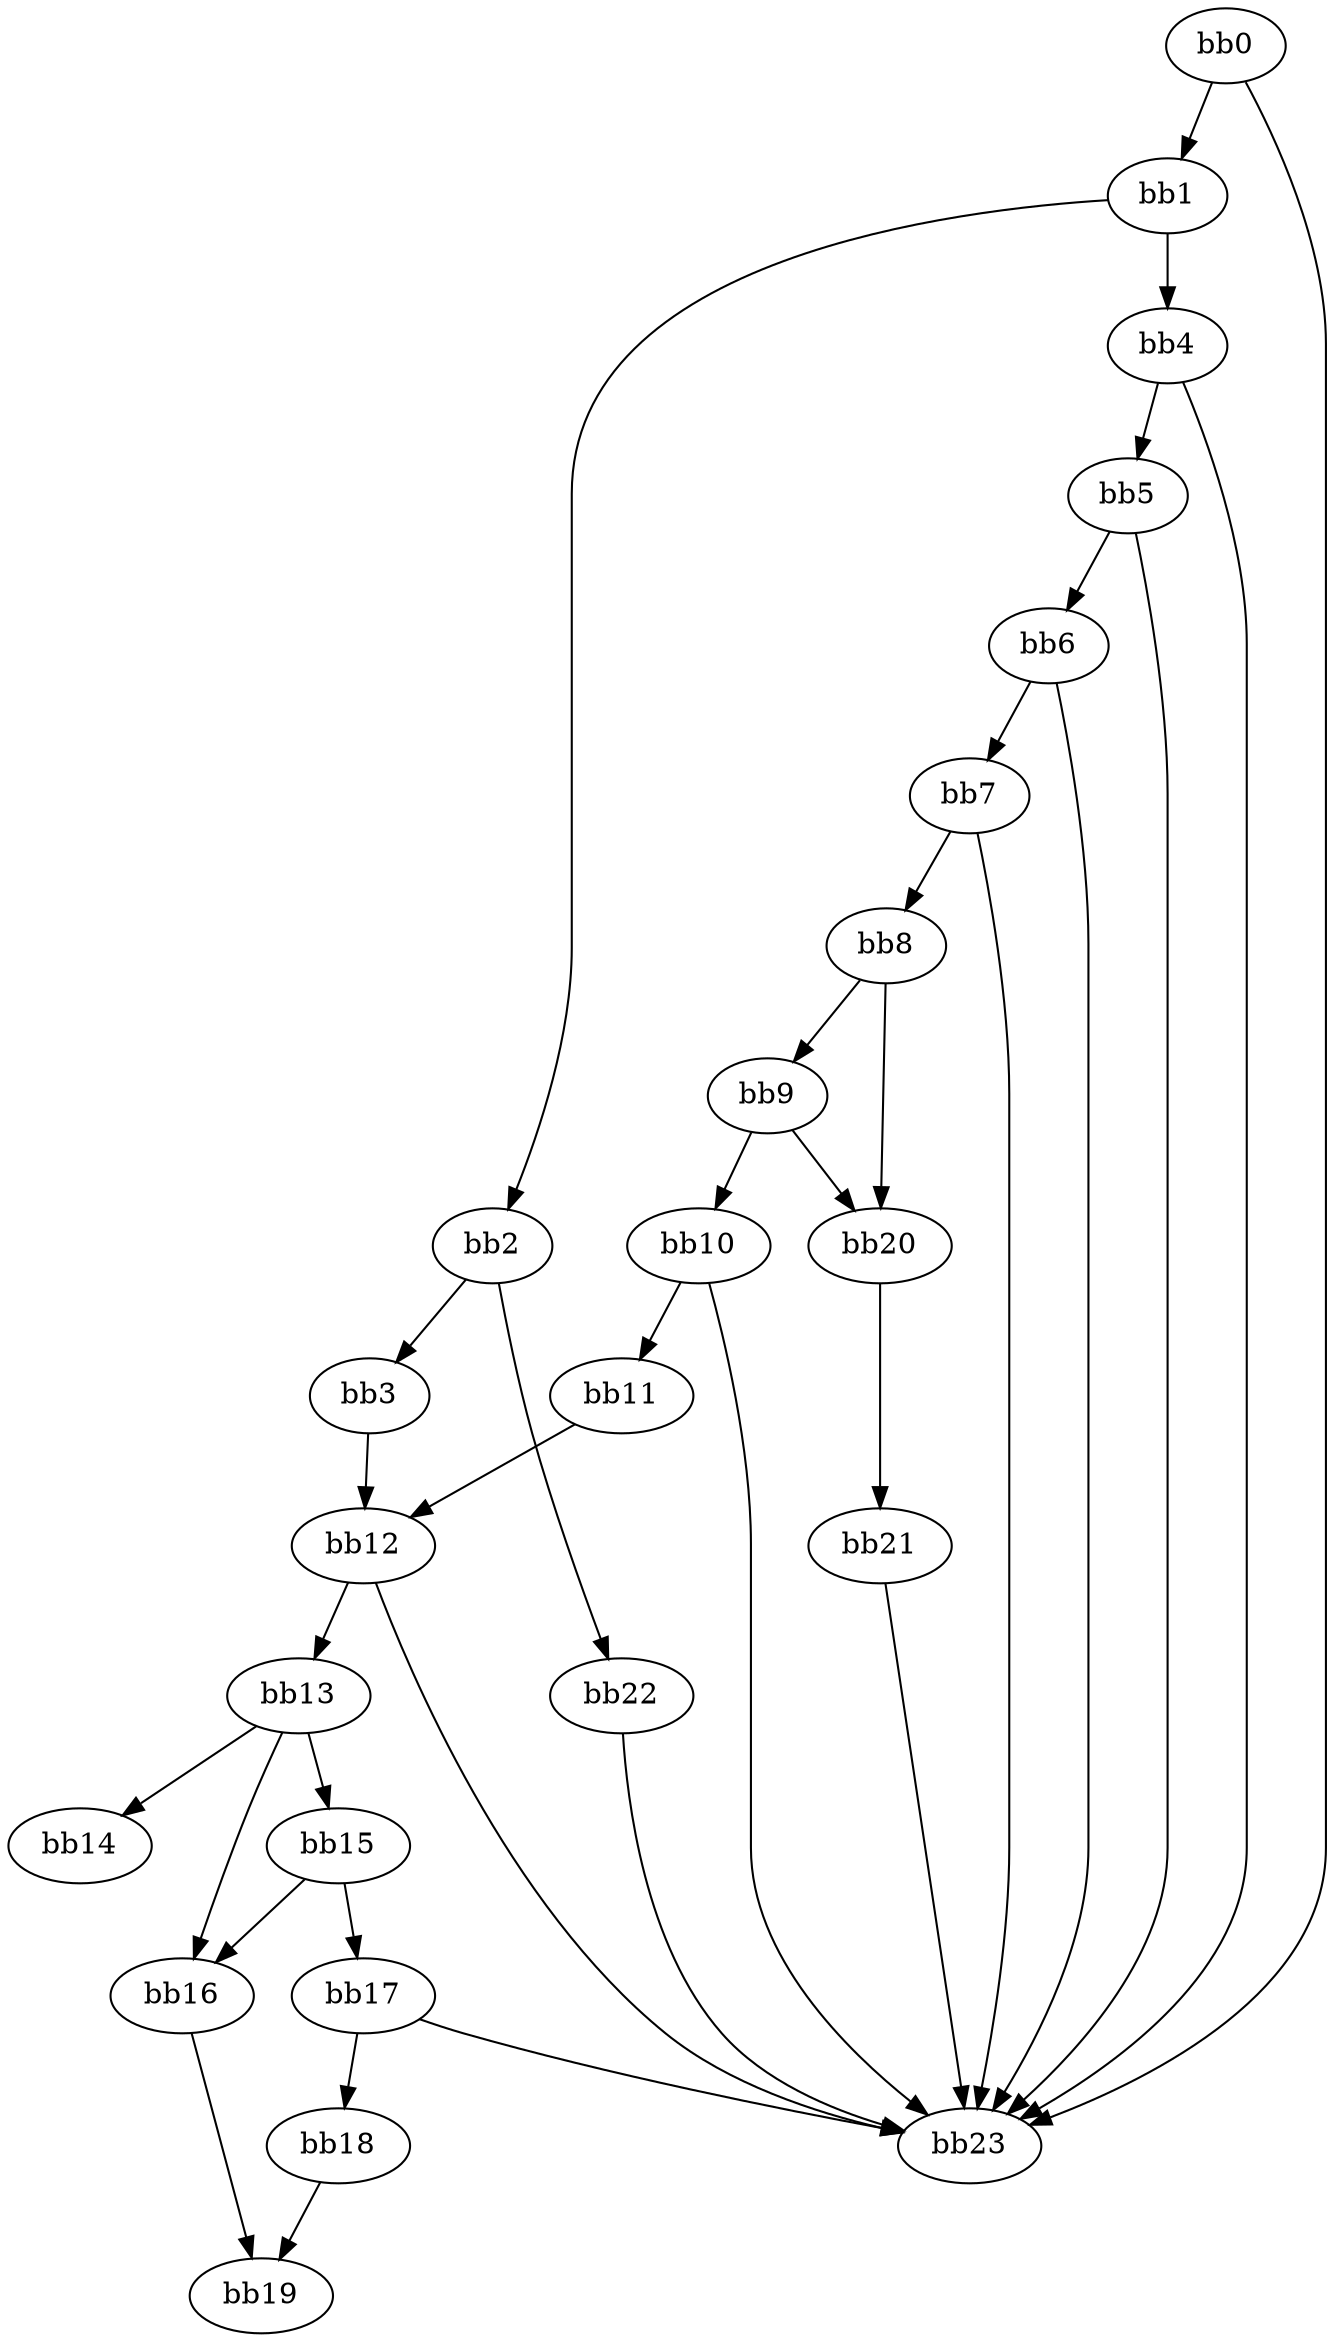 digraph {
    0 [ label = "bb0\l" ]
    1 [ label = "bb1\l" ]
    2 [ label = "bb2\l" ]
    3 [ label = "bb3\l" ]
    4 [ label = "bb4\l" ]
    5 [ label = "bb5\l" ]
    6 [ label = "bb6\l" ]
    7 [ label = "bb7\l" ]
    8 [ label = "bb8\l" ]
    9 [ label = "bb9\l" ]
    10 [ label = "bb10\l" ]
    11 [ label = "bb11\l" ]
    12 [ label = "bb12\l" ]
    13 [ label = "bb13\l" ]
    14 [ label = "bb14\l" ]
    15 [ label = "bb15\l" ]
    16 [ label = "bb16\l" ]
    17 [ label = "bb17\l" ]
    18 [ label = "bb18\l" ]
    19 [ label = "bb19\l" ]
    20 [ label = "bb20\l" ]
    21 [ label = "bb21\l" ]
    22 [ label = "bb22\l" ]
    23 [ label = "bb23\l" ]
    0 -> 1 [ ]
    0 -> 23 [ ]
    1 -> 2 [ ]
    1 -> 4 [ ]
    2 -> 3 [ ]
    2 -> 22 [ ]
    3 -> 12 [ ]
    4 -> 5 [ ]
    4 -> 23 [ ]
    5 -> 6 [ ]
    5 -> 23 [ ]
    6 -> 7 [ ]
    6 -> 23 [ ]
    7 -> 8 [ ]
    7 -> 23 [ ]
    8 -> 9 [ ]
    8 -> 20 [ ]
    9 -> 10 [ ]
    9 -> 20 [ ]
    10 -> 11 [ ]
    10 -> 23 [ ]
    11 -> 12 [ ]
    12 -> 13 [ ]
    12 -> 23 [ ]
    13 -> 14 [ ]
    13 -> 15 [ ]
    13 -> 16 [ ]
    15 -> 16 [ ]
    15 -> 17 [ ]
    16 -> 19 [ ]
    17 -> 18 [ ]
    17 -> 23 [ ]
    18 -> 19 [ ]
    20 -> 21 [ ]
    21 -> 23 [ ]
    22 -> 23 [ ]
}

